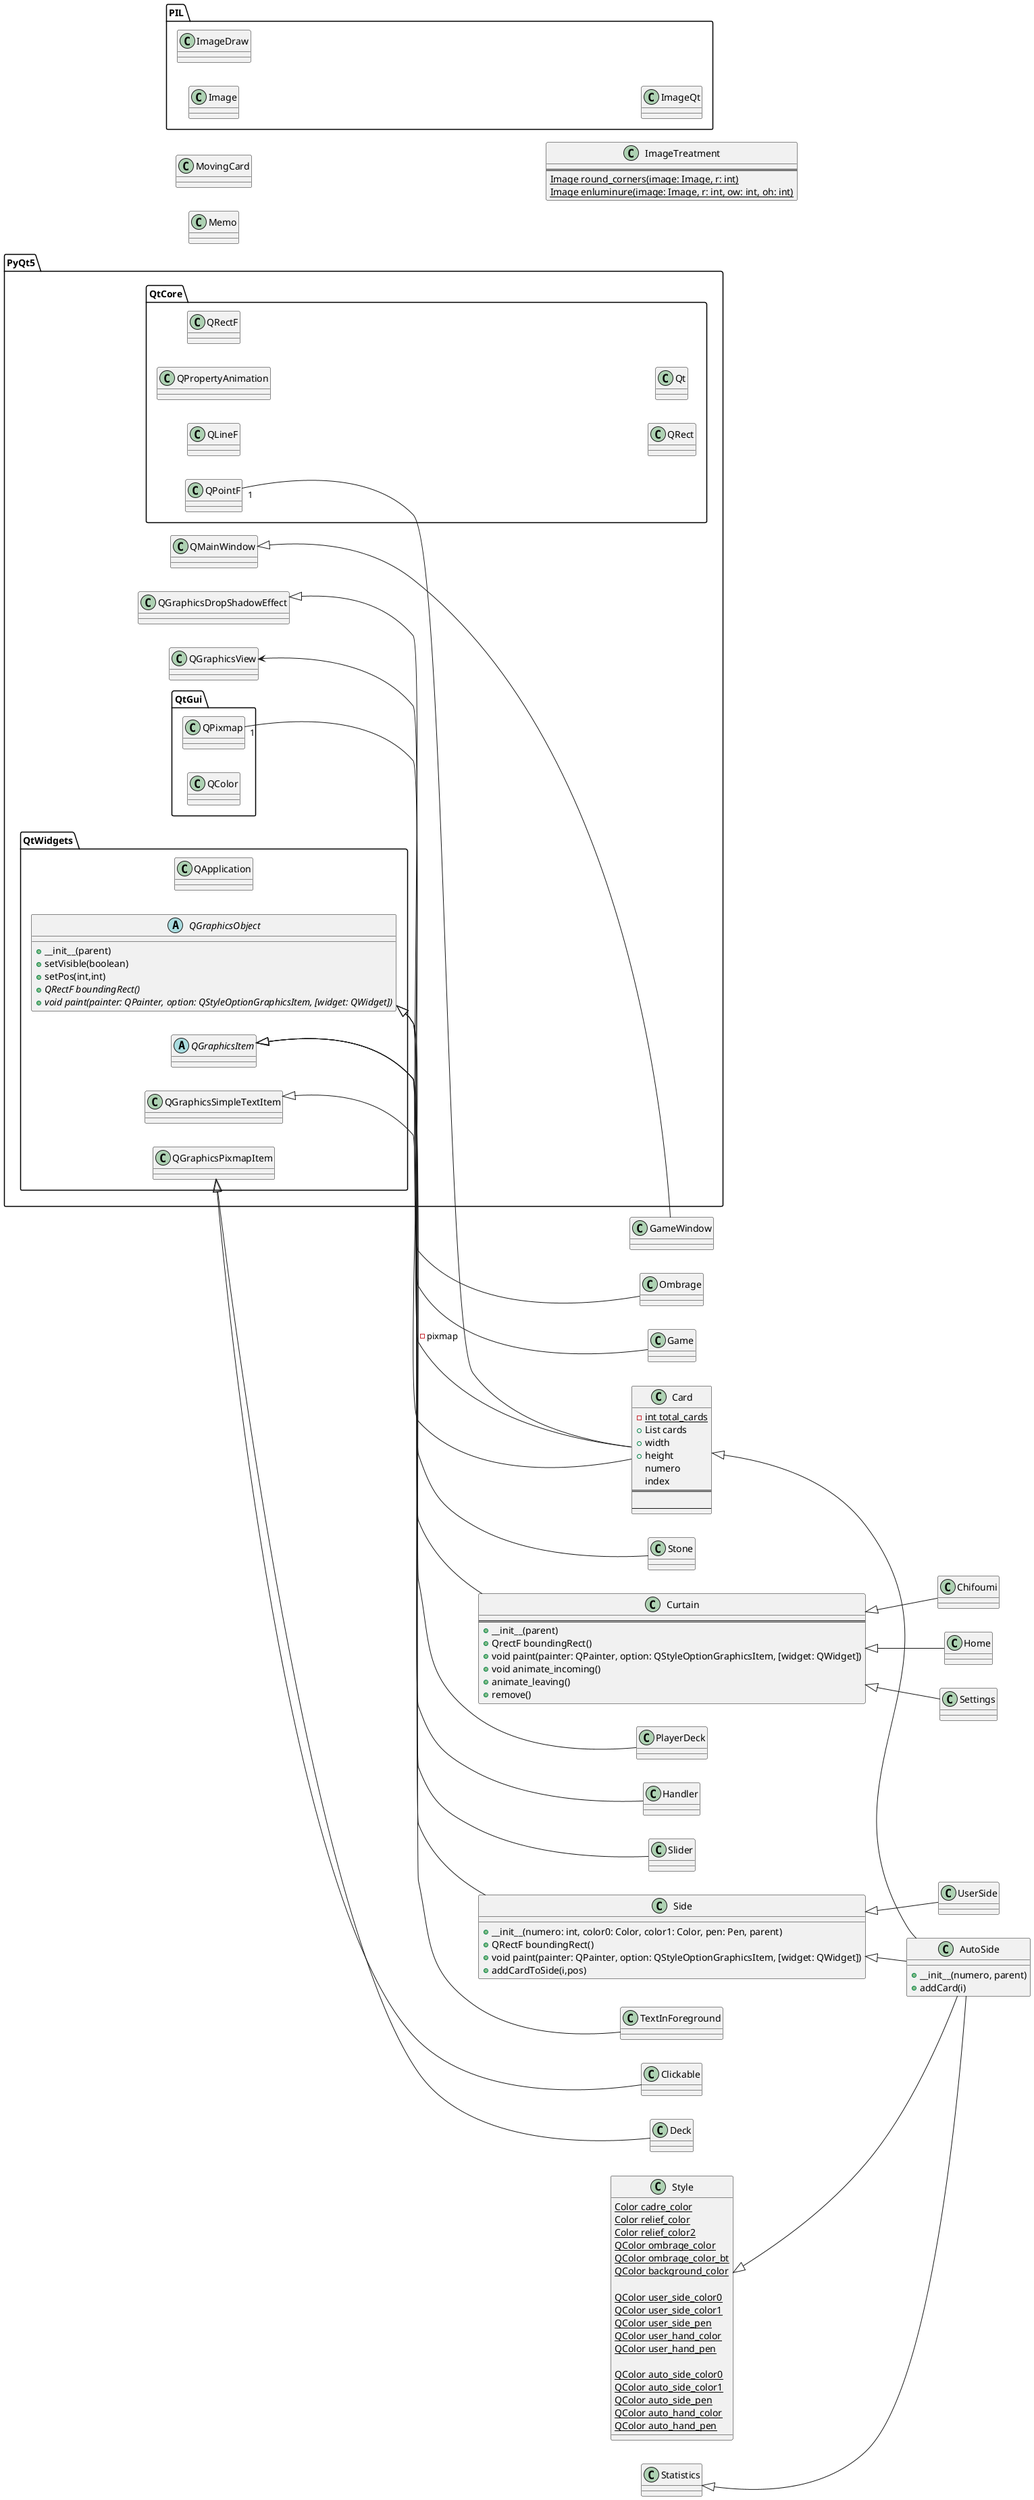 @startuml Schotten Totten

left to right direction

package "PyQt5" {

    package "QtGui" {
        class QColor
        class QPixmap
    }
    package "QtCore" {
        class QPointF
        class QLineF
        class QPropertyAnimation
        class QRectF
        class QRect
        class Qt
    }

    class QMainWindow

    package "QtWidgets" {
        class QApplication
        abstract class QGraphicsObject {
            + __init__(parent)
            + setVisible(boolean)
            + setPos(int,int)
            + {abstract} QRectF boundingRect()
            + {abstract} void paint(painter: QPainter, option: QStyleOptionGraphicsItem, [widget: QWidget])
        }
        abstract class QGraphicsItem
        class QGraphicsSimpleTextItem
        class QGraphicsPixmapItem
    }
    class QGraphicsDropShadowEffect
    class QGraphicsView

}

package "PIL" {
    class Image
    class ImageDraw
    class ImageQt
}

class Card {
    - {static} int total_cards
    + List cards
    + width
    + height
    numero
    index
    ==

    --
}
QGraphicsObject <|-- Card
QPointF "1" - Card
QPixmap "1" - Card : - pixmap 

class Stone {

}
QGraphicsObject <|-- Stone

together {
    class Side {
        + __init__(numero: int, color0: Color, color1: Color, pen: Pen, parent)
        + QRectF boundingRect()
        + void paint(painter: QPainter, option: QStyleOptionGraphicsItem, [widget: QWidget])
        + addCardToSide(i,pos)
    }

    class UserSide {

    }

    class AutoSide {
        + __init__(numero, parent)
        + addCard(i)
    }
}
Side <|-- UserSide
Side <|-- AutoSide
Card <|-- AutoSide
Style <|-- AutoSide
Statistics <|-- AutoSide
QGraphicsItem <|-- Side

class Curtain {
    ==
    + __init__(parent)
    + QrectF boundingRect()
    + void paint(painter: QPainter, option: QStyleOptionGraphicsItem, [widget: QWidget])
    + void animate_incoming()
    + animate_leaving()
    + remove()
}
QGraphicsObject <|-- Curtain

class Chifoumi {

}
Curtain <|-- Chifoumi

class Home {

}
Curtain <|-- Home

class Clickable {

}
QGraphicsPixmapItem <|-- Clickable

class Deck {

}
QGraphicsPixmapItem <|-- Deck

class MovingCard {

}

class Ombrage {

}
QGraphicsDropShadowEffect <|-- Ombrage

class PlayerDeck {

}
QGraphicsItem <|-- PlayerDeck

class Game {}
QGraphicsView <-- Game

class GameWindow {

}
QMainWindow <|-- GameWindow

class Handler {

}
QGraphicsItem <|-- Handler

class Slider {

}
QGraphicsItem <|-- Slider

class Memo

class Settings {

}
Curtain <|-- Settings

class Statistics {

}

class TextInForeground {

}
QGraphicsSimpleTextItem <|-- TextInForeground

class ImageTreatment {
    ==
    {static} Image round_corners(image: Image, r: int)
    {static} Image enluminure(image: Image, r: int, ow: int, oh: int)
}

class Style {
    {static} Color cadre_color
    {static} Color relief_color
    {static} Color relief_color2
    {static} QColor ombrage_color
    {static} QColor ombrage_color_bt
    {static} QColor background_color

    {static} QColor user_side_color0
    {static} QColor user_side_color1
    {static} QColor user_side_pen
    {static} QColor user_hand_color
    {static} QColor user_hand_pen

    {static} QColor auto_side_color0
    {static} QColor auto_side_color1
    {static} QColor auto_side_pen
    {static} QColor auto_hand_color
    {static} QColor auto_hand_pen
}

@enduml